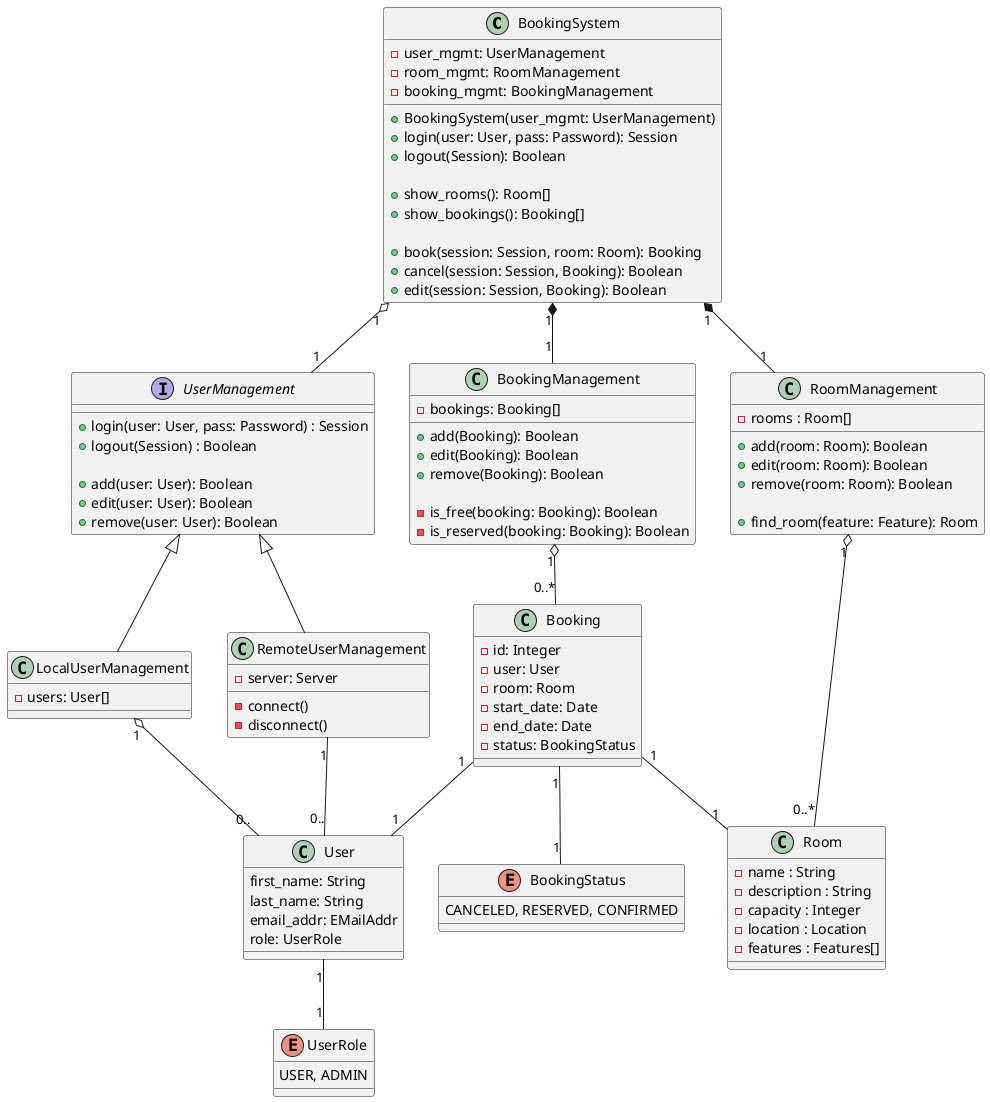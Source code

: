 @startuml

class BookingSystem {
  +BookingSystem(user_mgmt: UserManagement)
  +login(user: User, pass: Password): Session
  +logout(Session): Boolean

  +show_rooms(): Room[]
  +show_bookings(): Booking[]

  +book(session: Session, room: Room): Booking
  +cancel(session: Session, Booking): Boolean
  +edit(session: Session, Booking): Boolean
  
  -user_mgmt: UserManagement
  -room_mgmt: RoomManagement
  -booking_mgmt: BookingManagement
}
BookingSystem "1" o-- "1" UserManagement
BookingSystem "1" *-- "1" RoomManagement
BookingSystem "1" *-- "1" BookingManagement

interface UserManagement {
  +login(user: User, pass: Password) : Session
  +logout(Session) : Boolean

  +add(user: User): Boolean
  +edit(user: User): Boolean
  +remove(user: User): Boolean
}

UserManagement <|-- LocalUserManagement
class LocalUserManagement {
  -users: User[]
}
LocalUserManagement "1" o-- "0.." User

UserManagement <|-- RemoteUserManagement
class RemoteUserManagement {
  -connect()
  -disconnect()
  -server: Server
}
RemoteUserManagement "1" -- "0.." User

class User {
  first_name: String
  last_name: String
  email_addr: EMailAddr
  role: UserRole
}
User "1" -- "1" UserRole

enum UserRole {
  USER, ADMIN
}

class RoomManagement {
  +add(room: Room): Boolean
  +edit(room: Room): Boolean
  +remove(room: Room): Boolean

  +find_room(feature: Feature): Room

  -rooms : Room[]
}
RoomManagement "1" o-- "0..*" Room

class Room {
  -name : String
  -description : String
  -capacity : Integer
  -location : Location
  -features : Features[]
}

class BookingManagement {
  +add(Booking): Boolean
  +edit(Booking): Boolean
  +remove(Booking): Boolean
  
  -is_free(booking: Booking): Boolean
  -is_reserved(booking: Booking): Boolean
  -bookings: Booking[]
}
BookingManagement "1" o-- "0..*" Booking

class Booking {
  -id: Integer
  -user: User
  -room: Room
  -start_date: Date
  -end_date: Date
  -status: BookingStatus
}
Booking "1" -- "1" BookingStatus
Booking "1" -- "1" User
Booking "1" -- "1" Room

enum BookingStatus {
  CANCELED, RESERVED, CONFIRMED
}

@enduml